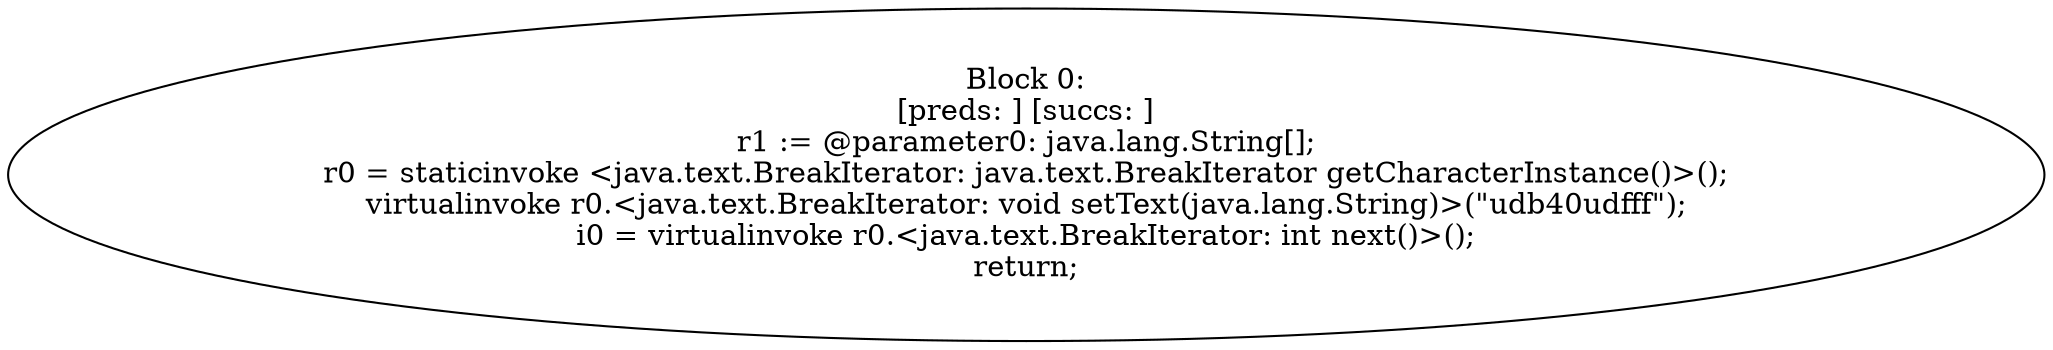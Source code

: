 digraph "unitGraph" {
    "Block 0:
[preds: ] [succs: ]
r1 := @parameter0: java.lang.String[];
r0 = staticinvoke <java.text.BreakIterator: java.text.BreakIterator getCharacterInstance()>();
virtualinvoke r0.<java.text.BreakIterator: void setText(java.lang.String)>(\"\udb40\udfff\");
i0 = virtualinvoke r0.<java.text.BreakIterator: int next()>();
return;
"
}
